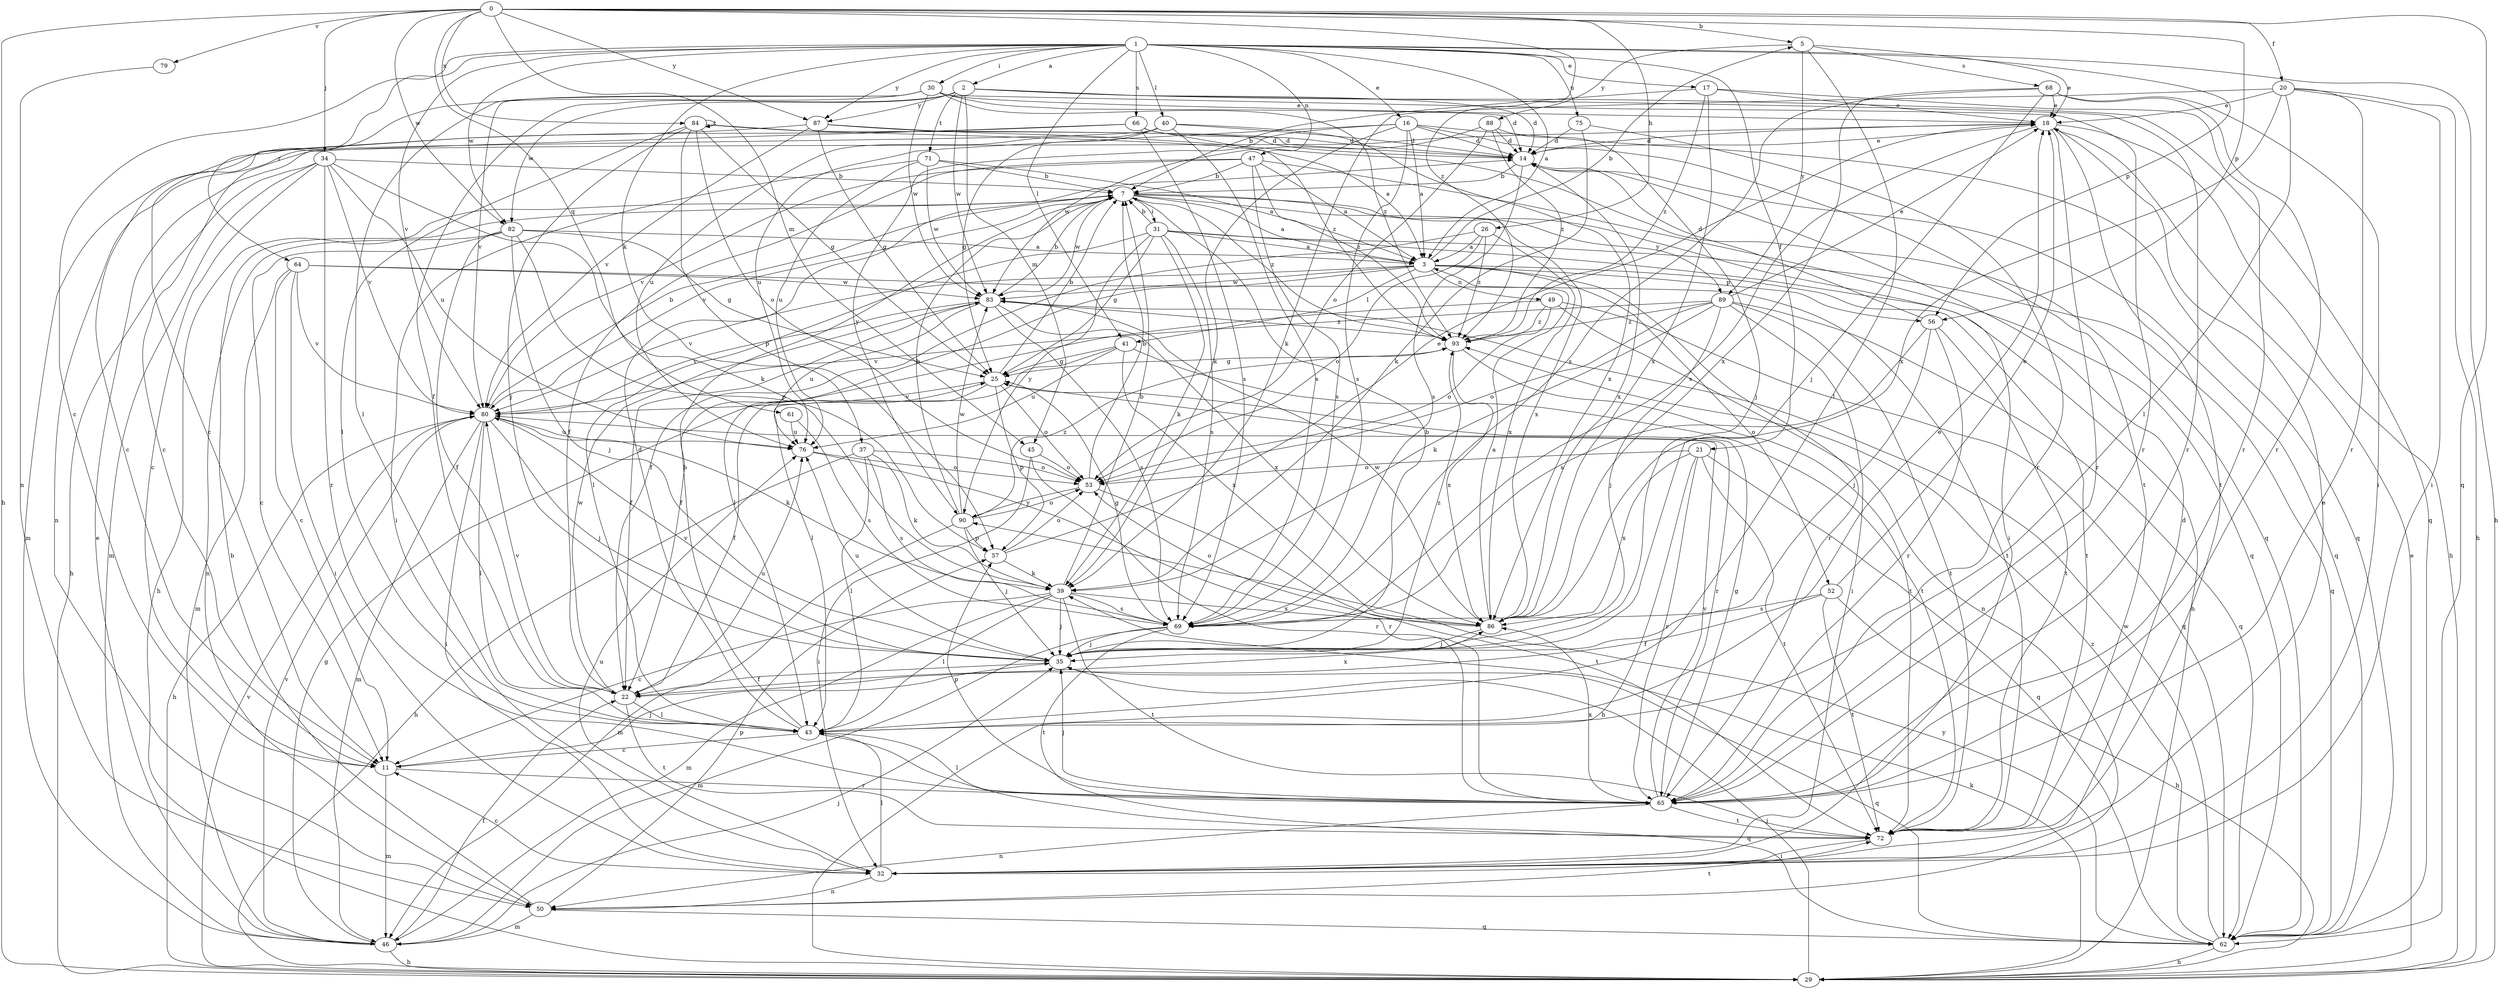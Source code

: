digraph  {
0;
1;
2;
3;
5;
7;
11;
14;
16;
17;
18;
20;
21;
22;
25;
26;
29;
30;
31;
32;
34;
35;
37;
39;
40;
41;
43;
45;
46;
47;
49;
50;
52;
53;
56;
57;
61;
62;
64;
65;
66;
68;
69;
71;
72;
75;
76;
79;
80;
82;
83;
84;
86;
87;
88;
89;
90;
93;
0 -> 5  [label=b];
0 -> 20  [label=f];
0 -> 26  [label=h];
0 -> 29  [label=h];
0 -> 34  [label=j];
0 -> 45  [label=m];
0 -> 56  [label=p];
0 -> 61  [label=q];
0 -> 62  [label=q];
0 -> 79  [label=v];
0 -> 82  [label=w];
0 -> 84  [label=x];
0 -> 87  [label=y];
0 -> 93  [label=z];
1 -> 2  [label=a];
1 -> 3  [label=a];
1 -> 11  [label=c];
1 -> 16  [label=e];
1 -> 17  [label=e];
1 -> 21  [label=f];
1 -> 29  [label=h];
1 -> 30  [label=i];
1 -> 37  [label=k];
1 -> 40  [label=l];
1 -> 41  [label=l];
1 -> 47  [label=n];
1 -> 56  [label=p];
1 -> 64  [label=r];
1 -> 66  [label=s];
1 -> 75  [label=u];
1 -> 80  [label=v];
1 -> 82  [label=w];
1 -> 87  [label=y];
2 -> 14  [label=d];
2 -> 22  [label=f];
2 -> 45  [label=m];
2 -> 62  [label=q];
2 -> 65  [label=r];
2 -> 71  [label=t];
2 -> 82  [label=w];
2 -> 83  [label=w];
2 -> 87  [label=y];
3 -> 5  [label=b];
3 -> 41  [label=l];
3 -> 43  [label=l];
3 -> 49  [label=n];
3 -> 52  [label=o];
3 -> 56  [label=p];
3 -> 65  [label=r];
3 -> 72  [label=t];
3 -> 80  [label=v];
3 -> 83  [label=w];
5 -> 18  [label=e];
5 -> 43  [label=l];
5 -> 68  [label=s];
5 -> 88  [label=y];
5 -> 89  [label=y];
7 -> 3  [label=a];
7 -> 29  [label=h];
7 -> 31  [label=i];
7 -> 32  [label=i];
7 -> 80  [label=v];
7 -> 83  [label=w];
7 -> 86  [label=x];
7 -> 89  [label=y];
7 -> 93  [label=z];
11 -> 35  [label=j];
11 -> 46  [label=m];
11 -> 65  [label=r];
14 -> 7  [label=b];
14 -> 18  [label=e];
14 -> 62  [label=q];
14 -> 69  [label=s];
14 -> 86  [label=x];
16 -> 3  [label=a];
16 -> 14  [label=d];
16 -> 39  [label=k];
16 -> 62  [label=q];
16 -> 69  [label=s];
16 -> 72  [label=t];
16 -> 76  [label=u];
16 -> 90  [label=y];
17 -> 7  [label=b];
17 -> 18  [label=e];
17 -> 65  [label=r];
17 -> 86  [label=x];
17 -> 93  [label=z];
18 -> 14  [label=d];
18 -> 29  [label=h];
18 -> 65  [label=r];
18 -> 69  [label=s];
18 -> 72  [label=t];
20 -> 18  [label=e];
20 -> 29  [label=h];
20 -> 32  [label=i];
20 -> 39  [label=k];
20 -> 43  [label=l];
20 -> 65  [label=r];
20 -> 86  [label=x];
21 -> 29  [label=h];
21 -> 53  [label=o];
21 -> 62  [label=q];
21 -> 65  [label=r];
21 -> 72  [label=t];
21 -> 86  [label=x];
22 -> 43  [label=l];
22 -> 72  [label=t];
22 -> 76  [label=u];
22 -> 80  [label=v];
22 -> 83  [label=w];
22 -> 86  [label=x];
25 -> 7  [label=b];
25 -> 22  [label=f];
25 -> 53  [label=o];
25 -> 57  [label=p];
25 -> 65  [label=r];
25 -> 80  [label=v];
26 -> 3  [label=a];
26 -> 22  [label=f];
26 -> 53  [label=o];
26 -> 86  [label=x];
26 -> 93  [label=z];
29 -> 18  [label=e];
29 -> 35  [label=j];
29 -> 39  [label=k];
29 -> 80  [label=v];
30 -> 11  [label=c];
30 -> 14  [label=d];
30 -> 18  [label=e];
30 -> 43  [label=l];
30 -> 65  [label=r];
30 -> 80  [label=v];
30 -> 83  [label=w];
30 -> 93  [label=z];
31 -> 3  [label=a];
31 -> 7  [label=b];
31 -> 25  [label=g];
31 -> 29  [label=h];
31 -> 39  [label=k];
31 -> 43  [label=l];
31 -> 62  [label=q];
31 -> 69  [label=s];
31 -> 90  [label=y];
32 -> 11  [label=c];
32 -> 14  [label=d];
32 -> 18  [label=e];
32 -> 43  [label=l];
32 -> 50  [label=n];
32 -> 76  [label=u];
34 -> 7  [label=b];
34 -> 11  [label=c];
34 -> 29  [label=h];
34 -> 39  [label=k];
34 -> 46  [label=m];
34 -> 65  [label=r];
34 -> 76  [label=u];
34 -> 80  [label=v];
35 -> 7  [label=b];
35 -> 22  [label=f];
35 -> 62  [label=q];
35 -> 76  [label=u];
35 -> 80  [label=v];
35 -> 93  [label=z];
37 -> 29  [label=h];
37 -> 39  [label=k];
37 -> 43  [label=l];
37 -> 53  [label=o];
37 -> 69  [label=s];
39 -> 7  [label=b];
39 -> 11  [label=c];
39 -> 35  [label=j];
39 -> 43  [label=l];
39 -> 46  [label=m];
39 -> 69  [label=s];
39 -> 72  [label=t];
39 -> 86  [label=x];
40 -> 14  [label=d];
40 -> 25  [label=g];
40 -> 50  [label=n];
40 -> 69  [label=s];
40 -> 76  [label=u];
40 -> 86  [label=x];
41 -> 25  [label=g];
41 -> 43  [label=l];
41 -> 72  [label=t];
41 -> 76  [label=u];
41 -> 86  [label=x];
43 -> 7  [label=b];
43 -> 11  [label=c];
43 -> 14  [label=d];
43 -> 18  [label=e];
43 -> 62  [label=q];
45 -> 32  [label=i];
45 -> 53  [label=o];
45 -> 65  [label=r];
46 -> 18  [label=e];
46 -> 22  [label=f];
46 -> 25  [label=g];
46 -> 29  [label=h];
46 -> 35  [label=j];
46 -> 80  [label=v];
47 -> 3  [label=a];
47 -> 7  [label=b];
47 -> 22  [label=f];
47 -> 62  [label=q];
47 -> 69  [label=s];
47 -> 80  [label=v];
47 -> 93  [label=z];
49 -> 22  [label=f];
49 -> 50  [label=n];
49 -> 53  [label=o];
49 -> 62  [label=q];
49 -> 93  [label=z];
50 -> 7  [label=b];
50 -> 46  [label=m];
50 -> 57  [label=p];
50 -> 62  [label=q];
50 -> 72  [label=t];
52 -> 18  [label=e];
52 -> 22  [label=f];
52 -> 29  [label=h];
52 -> 69  [label=s];
52 -> 72  [label=t];
53 -> 7  [label=b];
53 -> 72  [label=t];
53 -> 90  [label=y];
56 -> 14  [label=d];
56 -> 35  [label=j];
56 -> 65  [label=r];
56 -> 69  [label=s];
56 -> 72  [label=t];
57 -> 18  [label=e];
57 -> 39  [label=k];
57 -> 53  [label=o];
61 -> 69  [label=s];
61 -> 76  [label=u];
62 -> 29  [label=h];
62 -> 83  [label=w];
62 -> 90  [label=y];
62 -> 93  [label=z];
64 -> 11  [label=c];
64 -> 32  [label=i];
64 -> 46  [label=m];
64 -> 72  [label=t];
64 -> 80  [label=v];
64 -> 83  [label=w];
65 -> 25  [label=g];
65 -> 35  [label=j];
65 -> 43  [label=l];
65 -> 50  [label=n];
65 -> 57  [label=p];
65 -> 72  [label=t];
65 -> 80  [label=v];
65 -> 86  [label=x];
66 -> 11  [label=c];
66 -> 14  [label=d];
66 -> 46  [label=m];
66 -> 69  [label=s];
66 -> 93  [label=z];
68 -> 18  [label=e];
68 -> 32  [label=i];
68 -> 35  [label=j];
68 -> 65  [label=r];
68 -> 69  [label=s];
68 -> 86  [label=x];
69 -> 25  [label=g];
69 -> 35  [label=j];
69 -> 46  [label=m];
69 -> 72  [label=t];
71 -> 3  [label=a];
71 -> 7  [label=b];
71 -> 32  [label=i];
71 -> 76  [label=u];
71 -> 83  [label=w];
72 -> 32  [label=i];
75 -> 14  [label=d];
75 -> 39  [label=k];
75 -> 65  [label=r];
76 -> 53  [label=o];
76 -> 65  [label=r];
79 -> 50  [label=n];
80 -> 7  [label=b];
80 -> 29  [label=h];
80 -> 32  [label=i];
80 -> 35  [label=j];
80 -> 39  [label=k];
80 -> 43  [label=l];
80 -> 46  [label=m];
80 -> 76  [label=u];
82 -> 3  [label=a];
82 -> 11  [label=c];
82 -> 22  [label=f];
82 -> 25  [label=g];
82 -> 35  [label=j];
82 -> 50  [label=n];
82 -> 57  [label=p];
83 -> 7  [label=b];
83 -> 22  [label=f];
83 -> 69  [label=s];
83 -> 76  [label=u];
83 -> 80  [label=v];
83 -> 86  [label=x];
83 -> 93  [label=z];
84 -> 3  [label=a];
84 -> 14  [label=d];
84 -> 25  [label=g];
84 -> 35  [label=j];
84 -> 43  [label=l];
84 -> 53  [label=o];
84 -> 57  [label=p];
84 -> 84  [label=t];
86 -> 3  [label=a];
86 -> 35  [label=j];
86 -> 53  [label=o];
86 -> 83  [label=w];
87 -> 11  [label=c];
87 -> 14  [label=d];
87 -> 25  [label=g];
87 -> 62  [label=q];
87 -> 80  [label=v];
88 -> 14  [label=d];
88 -> 35  [label=j];
88 -> 53  [label=o];
88 -> 83  [label=w];
88 -> 93  [label=z];
89 -> 18  [label=e];
89 -> 32  [label=i];
89 -> 35  [label=j];
89 -> 39  [label=k];
89 -> 53  [label=o];
89 -> 62  [label=q];
89 -> 72  [label=t];
89 -> 80  [label=v];
89 -> 93  [label=z];
90 -> 7  [label=b];
90 -> 35  [label=j];
90 -> 46  [label=m];
90 -> 53  [label=o];
90 -> 57  [label=p];
90 -> 83  [label=w];
90 -> 93  [label=z];
93 -> 25  [label=g];
93 -> 72  [label=t];
93 -> 86  [label=x];
}
